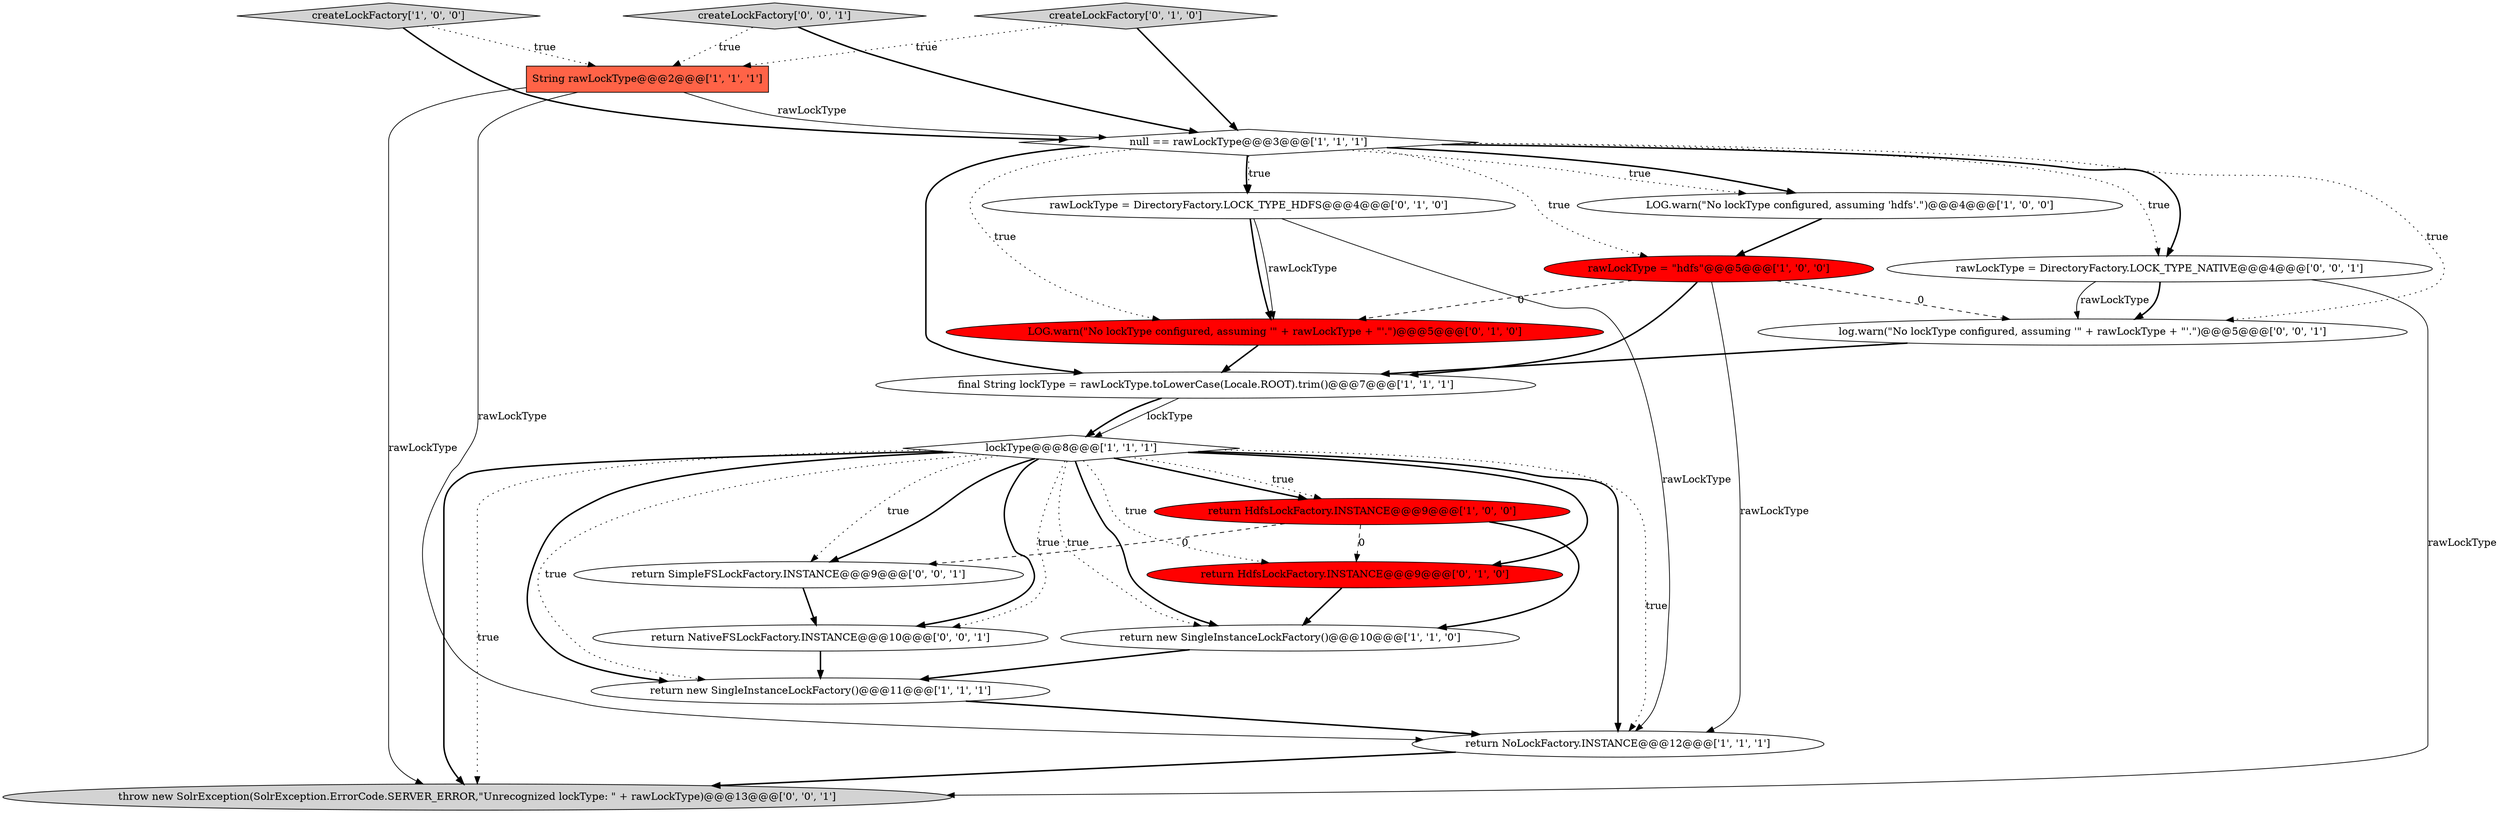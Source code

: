digraph {
14 [style = filled, label = "rawLockType = DirectoryFactory.LOCK_TYPE_HDFS@@@4@@@['0', '1', '0']", fillcolor = white, shape = ellipse image = "AAA0AAABBB2BBB"];
10 [style = filled, label = "rawLockType = \"hdfs\"@@@5@@@['1', '0', '0']", fillcolor = red, shape = ellipse image = "AAA1AAABBB1BBB"];
6 [style = filled, label = "LOG.warn(\"No lockType configured, assuming 'hdfs'.\")@@@4@@@['1', '0', '0']", fillcolor = white, shape = ellipse image = "AAA0AAABBB1BBB"];
1 [style = filled, label = "return new SingleInstanceLockFactory()@@@10@@@['1', '1', '0']", fillcolor = white, shape = ellipse image = "AAA0AAABBB1BBB"];
19 [style = filled, label = "log.warn(\"No lockType configured, assuming '\" + rawLockType + \"'.\")@@@5@@@['0', '0', '1']", fillcolor = white, shape = ellipse image = "AAA0AAABBB3BBB"];
11 [style = filled, label = "return HdfsLockFactory.INSTANCE@@@9@@@['0', '1', '0']", fillcolor = red, shape = ellipse image = "AAA1AAABBB2BBB"];
18 [style = filled, label = "return SimpleFSLockFactory.INSTANCE@@@9@@@['0', '0', '1']", fillcolor = white, shape = ellipse image = "AAA0AAABBB3BBB"];
17 [style = filled, label = "rawLockType = DirectoryFactory.LOCK_TYPE_NATIVE@@@4@@@['0', '0', '1']", fillcolor = white, shape = ellipse image = "AAA0AAABBB3BBB"];
5 [style = filled, label = "createLockFactory['1', '0', '0']", fillcolor = lightgray, shape = diamond image = "AAA0AAABBB1BBB"];
2 [style = filled, label = "return new SingleInstanceLockFactory()@@@11@@@['1', '1', '1']", fillcolor = white, shape = ellipse image = "AAA0AAABBB1BBB"];
9 [style = filled, label = "final String lockType = rawLockType.toLowerCase(Locale.ROOT).trim()@@@7@@@['1', '1', '1']", fillcolor = white, shape = ellipse image = "AAA0AAABBB1BBB"];
12 [style = filled, label = "LOG.warn(\"No lockType configured, assuming '\" + rawLockType + \"'.\")@@@5@@@['0', '1', '0']", fillcolor = red, shape = ellipse image = "AAA1AAABBB2BBB"];
16 [style = filled, label = "throw new SolrException(SolrException.ErrorCode.SERVER_ERROR,\"Unrecognized lockType: \" + rawLockType)@@@13@@@['0', '0', '1']", fillcolor = lightgray, shape = ellipse image = "AAA0AAABBB3BBB"];
15 [style = filled, label = "createLockFactory['0', '0', '1']", fillcolor = lightgray, shape = diamond image = "AAA0AAABBB3BBB"];
8 [style = filled, label = "null == rawLockType@@@3@@@['1', '1', '1']", fillcolor = white, shape = diamond image = "AAA0AAABBB1BBB"];
13 [style = filled, label = "createLockFactory['0', '1', '0']", fillcolor = lightgray, shape = diamond image = "AAA0AAABBB2BBB"];
0 [style = filled, label = "return HdfsLockFactory.INSTANCE@@@9@@@['1', '0', '0']", fillcolor = red, shape = ellipse image = "AAA1AAABBB1BBB"];
3 [style = filled, label = "return NoLockFactory.INSTANCE@@@12@@@['1', '1', '1']", fillcolor = white, shape = ellipse image = "AAA0AAABBB1BBB"];
4 [style = filled, label = "String rawLockType@@@2@@@['1', '1', '1']", fillcolor = tomato, shape = box image = "AAA0AAABBB1BBB"];
7 [style = filled, label = "lockType@@@8@@@['1', '1', '1']", fillcolor = white, shape = diamond image = "AAA0AAABBB1BBB"];
20 [style = filled, label = "return NativeFSLockFactory.INSTANCE@@@10@@@['0', '0', '1']", fillcolor = white, shape = ellipse image = "AAA0AAABBB3BBB"];
7->2 [style = dotted, label="true"];
5->8 [style = bold, label=""];
10->3 [style = solid, label="rawLockType"];
7->11 [style = bold, label=""];
7->1 [style = bold, label=""];
14->12 [style = solid, label="rawLockType"];
11->1 [style = bold, label=""];
10->19 [style = dashed, label="0"];
2->3 [style = bold, label=""];
8->17 [style = dotted, label="true"];
10->12 [style = dashed, label="0"];
8->14 [style = bold, label=""];
4->3 [style = solid, label="rawLockType"];
17->16 [style = solid, label="rawLockType"];
8->6 [style = bold, label=""];
7->0 [style = bold, label=""];
0->11 [style = dashed, label="0"];
7->20 [style = bold, label=""];
9->7 [style = solid, label="lockType"];
8->10 [style = dotted, label="true"];
7->0 [style = dotted, label="true"];
9->7 [style = bold, label=""];
12->9 [style = bold, label=""];
3->16 [style = bold, label=""];
17->19 [style = bold, label=""];
15->4 [style = dotted, label="true"];
5->4 [style = dotted, label="true"];
7->3 [style = bold, label=""];
7->20 [style = dotted, label="true"];
20->2 [style = bold, label=""];
8->17 [style = bold, label=""];
18->20 [style = bold, label=""];
8->6 [style = dotted, label="true"];
8->12 [style = dotted, label="true"];
7->11 [style = dotted, label="true"];
19->9 [style = bold, label=""];
7->3 [style = dotted, label="true"];
7->2 [style = bold, label=""];
0->1 [style = bold, label=""];
6->10 [style = bold, label=""];
8->14 [style = dotted, label="true"];
14->12 [style = bold, label=""];
7->16 [style = bold, label=""];
4->16 [style = solid, label="rawLockType"];
7->16 [style = dotted, label="true"];
7->18 [style = dotted, label="true"];
8->9 [style = bold, label=""];
7->18 [style = bold, label=""];
0->18 [style = dashed, label="0"];
10->9 [style = bold, label=""];
1->2 [style = bold, label=""];
17->19 [style = solid, label="rawLockType"];
13->8 [style = bold, label=""];
7->1 [style = dotted, label="true"];
14->3 [style = solid, label="rawLockType"];
4->8 [style = solid, label="rawLockType"];
15->8 [style = bold, label=""];
13->4 [style = dotted, label="true"];
8->19 [style = dotted, label="true"];
}
